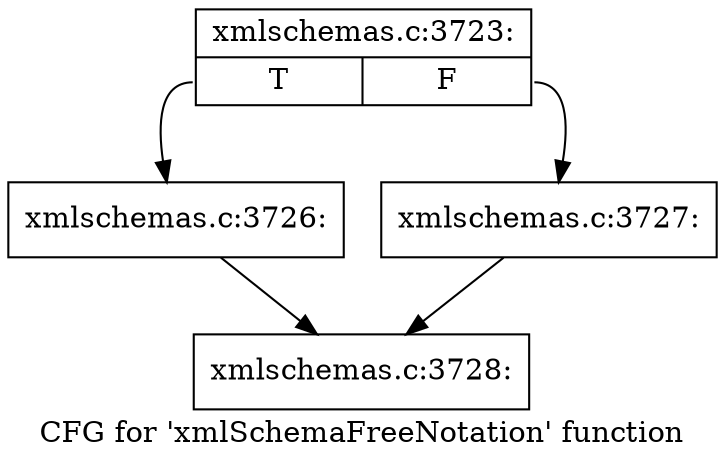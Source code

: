 digraph "CFG for 'xmlSchemaFreeNotation' function" {
	label="CFG for 'xmlSchemaFreeNotation' function";

	Node0x4b31ec0 [shape=record,label="{xmlschemas.c:3723:|{<s0>T|<s1>F}}"];
	Node0x4b31ec0:s0 -> Node0x4b37650;
	Node0x4b31ec0:s1 -> Node0x4b376a0;
	Node0x4b37650 [shape=record,label="{xmlschemas.c:3726:}"];
	Node0x4b37650 -> Node0x4b37710;
	Node0x4b376a0 [shape=record,label="{xmlschemas.c:3727:}"];
	Node0x4b376a0 -> Node0x4b37710;
	Node0x4b37710 [shape=record,label="{xmlschemas.c:3728:}"];
}
